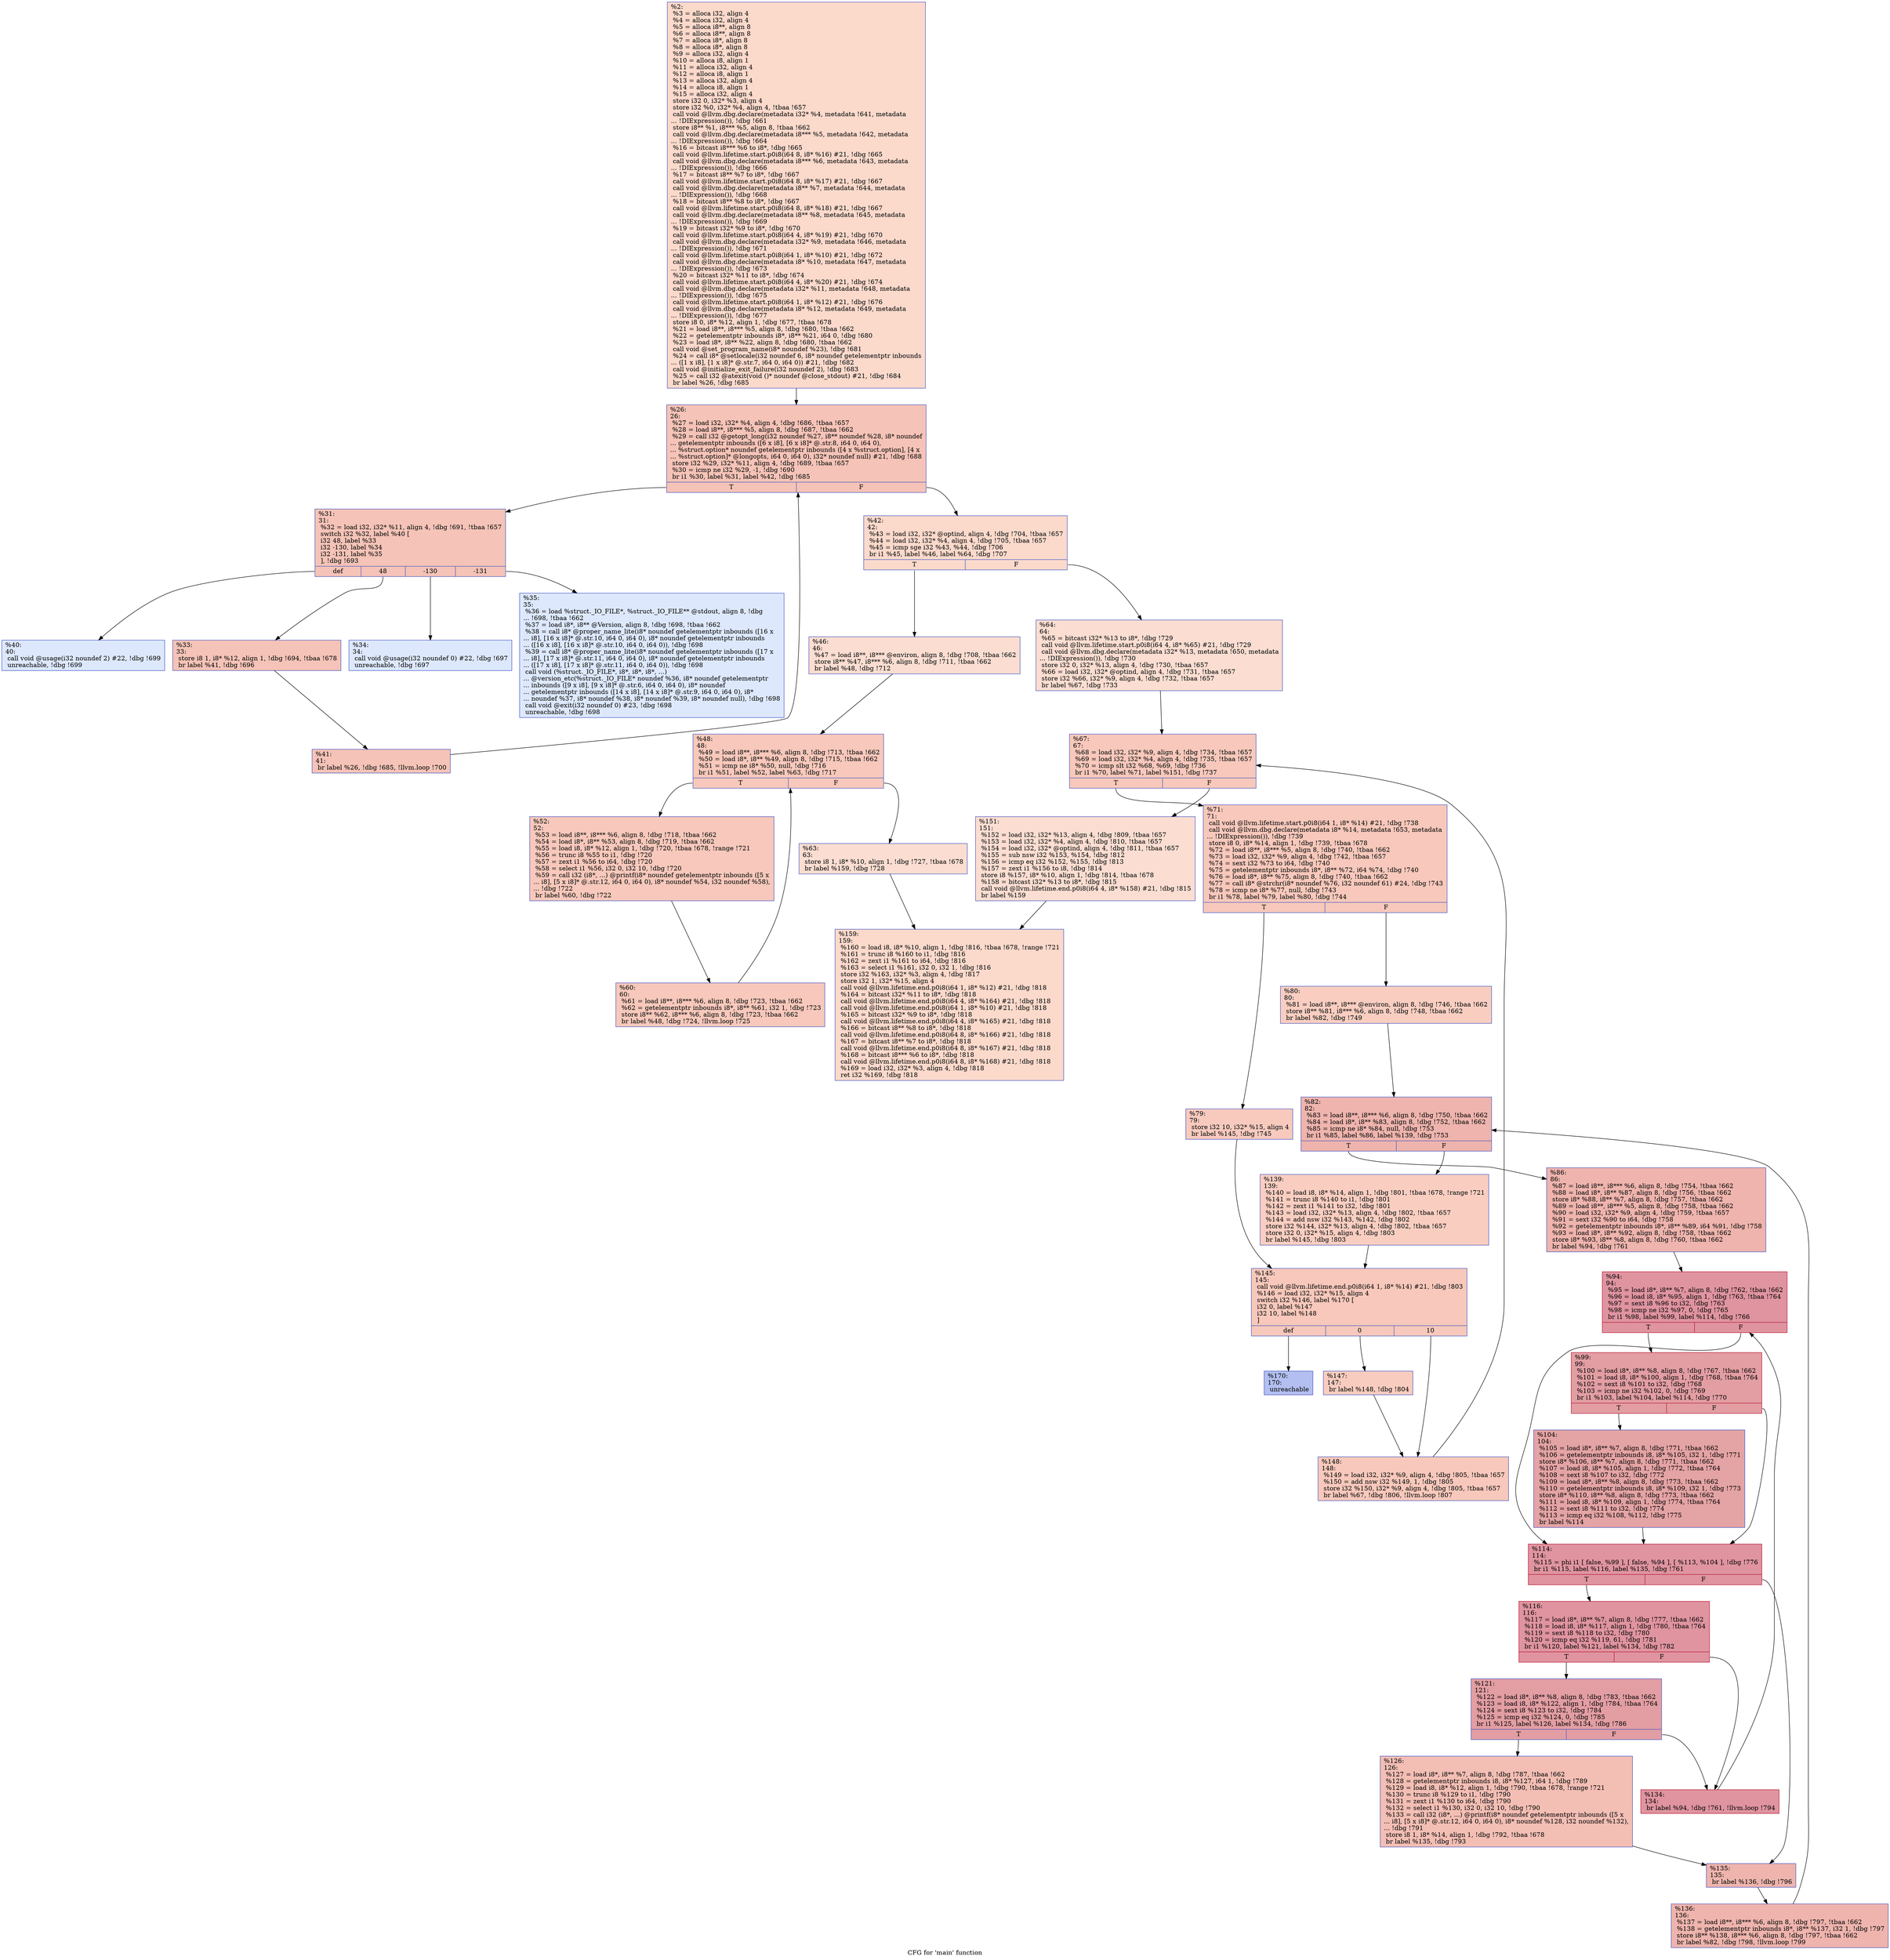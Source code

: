 digraph "CFG for 'main' function" {
	label="CFG for 'main' function";

	Node0x134bb60 [shape=record,color="#3d50c3ff", style=filled, fillcolor="#f7a88970",label="{%2:\l  %3 = alloca i32, align 4\l  %4 = alloca i32, align 4\l  %5 = alloca i8**, align 8\l  %6 = alloca i8**, align 8\l  %7 = alloca i8*, align 8\l  %8 = alloca i8*, align 8\l  %9 = alloca i32, align 4\l  %10 = alloca i8, align 1\l  %11 = alloca i32, align 4\l  %12 = alloca i8, align 1\l  %13 = alloca i32, align 4\l  %14 = alloca i8, align 1\l  %15 = alloca i32, align 4\l  store i32 0, i32* %3, align 4\l  store i32 %0, i32* %4, align 4, !tbaa !657\l  call void @llvm.dbg.declare(metadata i32* %4, metadata !641, metadata\l... !DIExpression()), !dbg !661\l  store i8** %1, i8*** %5, align 8, !tbaa !662\l  call void @llvm.dbg.declare(metadata i8*** %5, metadata !642, metadata\l... !DIExpression()), !dbg !664\l  %16 = bitcast i8*** %6 to i8*, !dbg !665\l  call void @llvm.lifetime.start.p0i8(i64 8, i8* %16) #21, !dbg !665\l  call void @llvm.dbg.declare(metadata i8*** %6, metadata !643, metadata\l... !DIExpression()), !dbg !666\l  %17 = bitcast i8** %7 to i8*, !dbg !667\l  call void @llvm.lifetime.start.p0i8(i64 8, i8* %17) #21, !dbg !667\l  call void @llvm.dbg.declare(metadata i8** %7, metadata !644, metadata\l... !DIExpression()), !dbg !668\l  %18 = bitcast i8** %8 to i8*, !dbg !667\l  call void @llvm.lifetime.start.p0i8(i64 8, i8* %18) #21, !dbg !667\l  call void @llvm.dbg.declare(metadata i8** %8, metadata !645, metadata\l... !DIExpression()), !dbg !669\l  %19 = bitcast i32* %9 to i8*, !dbg !670\l  call void @llvm.lifetime.start.p0i8(i64 4, i8* %19) #21, !dbg !670\l  call void @llvm.dbg.declare(metadata i32* %9, metadata !646, metadata\l... !DIExpression()), !dbg !671\l  call void @llvm.lifetime.start.p0i8(i64 1, i8* %10) #21, !dbg !672\l  call void @llvm.dbg.declare(metadata i8* %10, metadata !647, metadata\l... !DIExpression()), !dbg !673\l  %20 = bitcast i32* %11 to i8*, !dbg !674\l  call void @llvm.lifetime.start.p0i8(i64 4, i8* %20) #21, !dbg !674\l  call void @llvm.dbg.declare(metadata i32* %11, metadata !648, metadata\l... !DIExpression()), !dbg !675\l  call void @llvm.lifetime.start.p0i8(i64 1, i8* %12) #21, !dbg !676\l  call void @llvm.dbg.declare(metadata i8* %12, metadata !649, metadata\l... !DIExpression()), !dbg !677\l  store i8 0, i8* %12, align 1, !dbg !677, !tbaa !678\l  %21 = load i8**, i8*** %5, align 8, !dbg !680, !tbaa !662\l  %22 = getelementptr inbounds i8*, i8** %21, i64 0, !dbg !680\l  %23 = load i8*, i8** %22, align 8, !dbg !680, !tbaa !662\l  call void @set_program_name(i8* noundef %23), !dbg !681\l  %24 = call i8* @setlocale(i32 noundef 6, i8* noundef getelementptr inbounds\l... ([1 x i8], [1 x i8]* @.str.7, i64 0, i64 0)) #21, !dbg !682\l  call void @initialize_exit_failure(i32 noundef 2), !dbg !683\l  %25 = call i32 @atexit(void ()* noundef @close_stdout) #21, !dbg !684\l  br label %26, !dbg !685\l}"];
	Node0x134bb60 -> Node0x138cf30;
	Node0x138cf30 [shape=record,color="#3d50c3ff", style=filled, fillcolor="#e8765c70",label="{%26:\l26:                                               \l  %27 = load i32, i32* %4, align 4, !dbg !686, !tbaa !657\l  %28 = load i8**, i8*** %5, align 8, !dbg !687, !tbaa !662\l  %29 = call i32 @getopt_long(i32 noundef %27, i8** noundef %28, i8* noundef\l... getelementptr inbounds ([6 x i8], [6 x i8]* @.str.8, i64 0, i64 0),\l... %struct.option* noundef getelementptr inbounds ([4 x %struct.option], [4 x\l... %struct.option]* @longopts, i64 0, i64 0), i32* noundef null) #21, !dbg !688\l  store i32 %29, i32* %11, align 4, !dbg !689, !tbaa !657\l  %30 = icmp ne i32 %29, -1, !dbg !690\l  br i1 %30, label %31, label %42, !dbg !685\l|{<s0>T|<s1>F}}"];
	Node0x138cf30:s0 -> Node0x138cf80;
	Node0x138cf30:s1 -> Node0x138d160;
	Node0x138cf80 [shape=record,color="#3d50c3ff", style=filled, fillcolor="#e8765c70",label="{%31:\l31:                                               \l  %32 = load i32, i32* %11, align 4, !dbg !691, !tbaa !657\l  switch i32 %32, label %40 [\l    i32 48, label %33\l    i32 -130, label %34\l    i32 -131, label %35\l  ], !dbg !693\l|{<s0>def|<s1>48|<s2>-130|<s3>-131}}"];
	Node0x138cf80:s0 -> Node0x138d0c0;
	Node0x138cf80:s1 -> Node0x138cfd0;
	Node0x138cf80:s2 -> Node0x138d020;
	Node0x138cf80:s3 -> Node0x138d070;
	Node0x138cfd0 [shape=record,color="#3d50c3ff", style=filled, fillcolor="#e8765c70",label="{%33:\l33:                                               \l  store i8 1, i8* %12, align 1, !dbg !694, !tbaa !678\l  br label %41, !dbg !696\l}"];
	Node0x138cfd0 -> Node0x138d110;
	Node0x138d020 [shape=record,color="#3d50c3ff", style=filled, fillcolor="#b2ccfb70",label="{%34:\l34:                                               \l  call void @usage(i32 noundef 0) #22, !dbg !697\l  unreachable, !dbg !697\l}"];
	Node0x138d070 [shape=record,color="#3d50c3ff", style=filled, fillcolor="#b2ccfb70",label="{%35:\l35:                                               \l  %36 = load %struct._IO_FILE*, %struct._IO_FILE** @stdout, align 8, !dbg\l... !698, !tbaa !662\l  %37 = load i8*, i8** @Version, align 8, !dbg !698, !tbaa !662\l  %38 = call i8* @proper_name_lite(i8* noundef getelementptr inbounds ([16 x\l... i8], [16 x i8]* @.str.10, i64 0, i64 0), i8* noundef getelementptr inbounds\l... ([16 x i8], [16 x i8]* @.str.10, i64 0, i64 0)), !dbg !698\l  %39 = call i8* @proper_name_lite(i8* noundef getelementptr inbounds ([17 x\l... i8], [17 x i8]* @.str.11, i64 0, i64 0), i8* noundef getelementptr inbounds\l... ([17 x i8], [17 x i8]* @.str.11, i64 0, i64 0)), !dbg !698\l  call void (%struct._IO_FILE*, i8*, i8*, i8*, ...)\l... @version_etc(%struct._IO_FILE* noundef %36, i8* noundef getelementptr\l... inbounds ([9 x i8], [9 x i8]* @.str.6, i64 0, i64 0), i8* noundef\l... getelementptr inbounds ([14 x i8], [14 x i8]* @.str.9, i64 0, i64 0), i8*\l... noundef %37, i8* noundef %38, i8* noundef %39, i8* noundef null), !dbg !698\l  call void @exit(i32 noundef 0) #23, !dbg !698\l  unreachable, !dbg !698\l}"];
	Node0x138d0c0 [shape=record,color="#3d50c3ff", style=filled, fillcolor="#b2ccfb70",label="{%40:\l40:                                               \l  call void @usage(i32 noundef 2) #22, !dbg !699\l  unreachable, !dbg !699\l}"];
	Node0x138d110 [shape=record,color="#3d50c3ff", style=filled, fillcolor="#e8765c70",label="{%41:\l41:                                               \l  br label %26, !dbg !685, !llvm.loop !700\l}"];
	Node0x138d110 -> Node0x138cf30;
	Node0x138d160 [shape=record,color="#3d50c3ff", style=filled, fillcolor="#f7a88970",label="{%42:\l42:                                               \l  %43 = load i32, i32* @optind, align 4, !dbg !704, !tbaa !657\l  %44 = load i32, i32* %4, align 4, !dbg !705, !tbaa !657\l  %45 = icmp sge i32 %43, %44, !dbg !706\l  br i1 %45, label %46, label %64, !dbg !707\l|{<s0>T|<s1>F}}"];
	Node0x138d160:s0 -> Node0x138d1b0;
	Node0x138d160:s1 -> Node0x138d340;
	Node0x138d1b0 [shape=record,color="#3d50c3ff", style=filled, fillcolor="#f7b39670",label="{%46:\l46:                                               \l  %47 = load i8**, i8*** @environ, align 8, !dbg !708, !tbaa !662\l  store i8** %47, i8*** %6, align 8, !dbg !711, !tbaa !662\l  br label %48, !dbg !712\l}"];
	Node0x138d1b0 -> Node0x138d200;
	Node0x138d200 [shape=record,color="#3d50c3ff", style=filled, fillcolor="#ed836670",label="{%48:\l48:                                               \l  %49 = load i8**, i8*** %6, align 8, !dbg !713, !tbaa !662\l  %50 = load i8*, i8** %49, align 8, !dbg !715, !tbaa !662\l  %51 = icmp ne i8* %50, null, !dbg !716\l  br i1 %51, label %52, label %63, !dbg !717\l|{<s0>T|<s1>F}}"];
	Node0x138d200:s0 -> Node0x138d250;
	Node0x138d200:s1 -> Node0x138d2f0;
	Node0x138d250 [shape=record,color="#3d50c3ff", style=filled, fillcolor="#ed836670",label="{%52:\l52:                                               \l  %53 = load i8**, i8*** %6, align 8, !dbg !718, !tbaa !662\l  %54 = load i8*, i8** %53, align 8, !dbg !719, !tbaa !662\l  %55 = load i8, i8* %12, align 1, !dbg !720, !tbaa !678, !range !721\l  %56 = trunc i8 %55 to i1, !dbg !720\l  %57 = zext i1 %56 to i64, !dbg !720\l  %58 = select i1 %56, i32 0, i32 10, !dbg !720\l  %59 = call i32 (i8*, ...) @printf(i8* noundef getelementptr inbounds ([5 x\l... i8], [5 x i8]* @.str.12, i64 0, i64 0), i8* noundef %54, i32 noundef %58),\l... !dbg !722\l  br label %60, !dbg !722\l}"];
	Node0x138d250 -> Node0x138d2a0;
	Node0x138d2a0 [shape=record,color="#3d50c3ff", style=filled, fillcolor="#ed836670",label="{%60:\l60:                                               \l  %61 = load i8**, i8*** %6, align 8, !dbg !723, !tbaa !662\l  %62 = getelementptr inbounds i8*, i8** %61, i32 1, !dbg !723\l  store i8** %62, i8*** %6, align 8, !dbg !723, !tbaa !662\l  br label %48, !dbg !724, !llvm.loop !725\l}"];
	Node0x138d2a0 -> Node0x138d200;
	Node0x138d2f0 [shape=record,color="#3d50c3ff", style=filled, fillcolor="#f7b39670",label="{%63:\l63:                                               \l  store i8 1, i8* %10, align 1, !dbg !727, !tbaa !678\l  br label %159, !dbg !728\l}"];
	Node0x138d2f0 -> Node0x134d1f0;
	Node0x138d340 [shape=record,color="#3d50c3ff", style=filled, fillcolor="#f7b39670",label="{%64:\l64:                                               \l  %65 = bitcast i32* %13 to i8*, !dbg !729\l  call void @llvm.lifetime.start.p0i8(i64 4, i8* %65) #21, !dbg !729\l  call void @llvm.dbg.declare(metadata i32* %13, metadata !650, metadata\l... !DIExpression()), !dbg !730\l  store i32 0, i32* %13, align 4, !dbg !730, !tbaa !657\l  %66 = load i32, i32* @optind, align 4, !dbg !731, !tbaa !657\l  store i32 %66, i32* %9, align 4, !dbg !732, !tbaa !657\l  br label %67, !dbg !733\l}"];
	Node0x138d340 -> Node0x138d390;
	Node0x138d390 [shape=record,color="#3d50c3ff", style=filled, fillcolor="#ed836670",label="{%67:\l67:                                               \l  %68 = load i32, i32* %9, align 4, !dbg !734, !tbaa !657\l  %69 = load i32, i32* %4, align 4, !dbg !735, !tbaa !657\l  %70 = icmp slt i32 %68, %69, !dbg !736\l  br i1 %70, label %71, label %151, !dbg !737\l|{<s0>T|<s1>F}}"];
	Node0x138d390:s0 -> Node0x138d3e0;
	Node0x138d390:s1 -> Node0x134d1a0;
	Node0x138d3e0 [shape=record,color="#3d50c3ff", style=filled, fillcolor="#ed836670",label="{%71:\l71:                                               \l  call void @llvm.lifetime.start.p0i8(i64 1, i8* %14) #21, !dbg !738\l  call void @llvm.dbg.declare(metadata i8* %14, metadata !653, metadata\l... !DIExpression()), !dbg !739\l  store i8 0, i8* %14, align 1, !dbg !739, !tbaa !678\l  %72 = load i8**, i8*** %5, align 8, !dbg !740, !tbaa !662\l  %73 = load i32, i32* %9, align 4, !dbg !742, !tbaa !657\l  %74 = sext i32 %73 to i64, !dbg !740\l  %75 = getelementptr inbounds i8*, i8** %72, i64 %74, !dbg !740\l  %76 = load i8*, i8** %75, align 8, !dbg !740, !tbaa !662\l  %77 = call i8* @strchr(i8* noundef %76, i32 noundef 61) #24, !dbg !743\l  %78 = icmp ne i8* %77, null, !dbg !743\l  br i1 %78, label %79, label %80, !dbg !744\l|{<s0>T|<s1>F}}"];
	Node0x138d3e0:s0 -> Node0x138d430;
	Node0x138d3e0:s1 -> Node0x138d480;
	Node0x138d430 [shape=record,color="#3d50c3ff", style=filled, fillcolor="#ef886b70",label="{%79:\l79:                                               \l  store i32 10, i32* %15, align 4\l  br label %145, !dbg !745\l}"];
	Node0x138d430 -> Node0x134d0b0;
	Node0x138d480 [shape=record,color="#3d50c3ff", style=filled, fillcolor="#f2907270",label="{%80:\l80:                                               \l  %81 = load i8**, i8*** @environ, align 8, !dbg !746, !tbaa !662\l  store i8** %81, i8*** %6, align 8, !dbg !748, !tbaa !662\l  br label %82, !dbg !749\l}"];
	Node0x138d480 -> Node0x138d4d0;
	Node0x138d4d0 [shape=record,color="#3d50c3ff", style=filled, fillcolor="#d8564670",label="{%82:\l82:                                               \l  %83 = load i8**, i8*** %6, align 8, !dbg !750, !tbaa !662\l  %84 = load i8*, i8** %83, align 8, !dbg !752, !tbaa !662\l  %85 = icmp ne i8* %84, null, !dbg !753\l  br i1 %85, label %86, label %139, !dbg !753\l|{<s0>T|<s1>F}}"];
	Node0x138d4d0:s0 -> Node0x138d520;
	Node0x138d4d0:s1 -> Node0x134d060;
	Node0x138d520 [shape=record,color="#3d50c3ff", style=filled, fillcolor="#d8564670",label="{%86:\l86:                                               \l  %87 = load i8**, i8*** %6, align 8, !dbg !754, !tbaa !662\l  %88 = load i8*, i8** %87, align 8, !dbg !756, !tbaa !662\l  store i8* %88, i8** %7, align 8, !dbg !757, !tbaa !662\l  %89 = load i8**, i8*** %5, align 8, !dbg !758, !tbaa !662\l  %90 = load i32, i32* %9, align 4, !dbg !759, !tbaa !657\l  %91 = sext i32 %90 to i64, !dbg !758\l  %92 = getelementptr inbounds i8*, i8** %89, i64 %91, !dbg !758\l  %93 = load i8*, i8** %92, align 8, !dbg !758, !tbaa !662\l  store i8* %93, i8** %8, align 8, !dbg !760, !tbaa !662\l  br label %94, !dbg !761\l}"];
	Node0x138d520 -> Node0x138d570;
	Node0x138d570 [shape=record,color="#b70d28ff", style=filled, fillcolor="#b70d2870",label="{%94:\l94:                                               \l  %95 = load i8*, i8** %7, align 8, !dbg !762, !tbaa !662\l  %96 = load i8, i8* %95, align 1, !dbg !763, !tbaa !764\l  %97 = sext i8 %96 to i32, !dbg !763\l  %98 = icmp ne i32 %97, 0, !dbg !765\l  br i1 %98, label %99, label %114, !dbg !766\l|{<s0>T|<s1>F}}"];
	Node0x138d570:s0 -> Node0x138d5c0;
	Node0x138d570:s1 -> Node0x138d660;
	Node0x138d5c0 [shape=record,color="#b70d28ff", style=filled, fillcolor="#be242e70",label="{%99:\l99:                                               \l  %100 = load i8*, i8** %8, align 8, !dbg !767, !tbaa !662\l  %101 = load i8, i8* %100, align 1, !dbg !768, !tbaa !764\l  %102 = sext i8 %101 to i32, !dbg !768\l  %103 = icmp ne i32 %102, 0, !dbg !769\l  br i1 %103, label %104, label %114, !dbg !770\l|{<s0>T|<s1>F}}"];
	Node0x138d5c0:s0 -> Node0x138d610;
	Node0x138d5c0:s1 -> Node0x138d660;
	Node0x138d610 [shape=record,color="#3d50c3ff", style=filled, fillcolor="#c32e3170",label="{%104:\l104:                                              \l  %105 = load i8*, i8** %7, align 8, !dbg !771, !tbaa !662\l  %106 = getelementptr inbounds i8, i8* %105, i32 1, !dbg !771\l  store i8* %106, i8** %7, align 8, !dbg !771, !tbaa !662\l  %107 = load i8, i8* %105, align 1, !dbg !772, !tbaa !764\l  %108 = sext i8 %107 to i32, !dbg !772\l  %109 = load i8*, i8** %8, align 8, !dbg !773, !tbaa !662\l  %110 = getelementptr inbounds i8, i8* %109, i32 1, !dbg !773\l  store i8* %110, i8** %8, align 8, !dbg !773, !tbaa !662\l  %111 = load i8, i8* %109, align 1, !dbg !774, !tbaa !764\l  %112 = sext i8 %111 to i32, !dbg !774\l  %113 = icmp eq i32 %108, %112, !dbg !775\l  br label %114\l}"];
	Node0x138d610 -> Node0x138d660;
	Node0x138d660 [shape=record,color="#b70d28ff", style=filled, fillcolor="#b70d2870",label="{%114:\l114:                                              \l  %115 = phi i1 [ false, %99 ], [ false, %94 ], [ %113, %104 ], !dbg !776\l  br i1 %115, label %116, label %135, !dbg !761\l|{<s0>T|<s1>F}}"];
	Node0x138d660:s0 -> Node0x138d6b0;
	Node0x138d660:s1 -> Node0x134cfc0;
	Node0x138d6b0 [shape=record,color="#b70d28ff", style=filled, fillcolor="#b70d2870",label="{%116:\l116:                                              \l  %117 = load i8*, i8** %7, align 8, !dbg !777, !tbaa !662\l  %118 = load i8, i8* %117, align 1, !dbg !780, !tbaa !764\l  %119 = sext i8 %118 to i32, !dbg !780\l  %120 = icmp eq i32 %119, 61, !dbg !781\l  br i1 %120, label %121, label %134, !dbg !782\l|{<s0>T|<s1>F}}"];
	Node0x138d6b0:s0 -> Node0x138d700;
	Node0x138d6b0:s1 -> Node0x138d7a0;
	Node0x138d700 [shape=record,color="#3d50c3ff", style=filled, fillcolor="#be242e70",label="{%121:\l121:                                              \l  %122 = load i8*, i8** %8, align 8, !dbg !783, !tbaa !662\l  %123 = load i8, i8* %122, align 1, !dbg !784, !tbaa !764\l  %124 = sext i8 %123 to i32, !dbg !784\l  %125 = icmp eq i32 %124, 0, !dbg !785\l  br i1 %125, label %126, label %134, !dbg !786\l|{<s0>T|<s1>F}}"];
	Node0x138d700:s0 -> Node0x138d750;
	Node0x138d700:s1 -> Node0x138d7a0;
	Node0x138d750 [shape=record,color="#3d50c3ff", style=filled, fillcolor="#e36c5570",label="{%126:\l126:                                              \l  %127 = load i8*, i8** %7, align 8, !dbg !787, !tbaa !662\l  %128 = getelementptr inbounds i8, i8* %127, i64 1, !dbg !789\l  %129 = load i8, i8* %12, align 1, !dbg !790, !tbaa !678, !range !721\l  %130 = trunc i8 %129 to i1, !dbg !790\l  %131 = zext i1 %130 to i64, !dbg !790\l  %132 = select i1 %130, i32 0, i32 10, !dbg !790\l  %133 = call i32 (i8*, ...) @printf(i8* noundef getelementptr inbounds ([5 x\l... i8], [5 x i8]* @.str.12, i64 0, i64 0), i8* noundef %128, i32 noundef %132),\l... !dbg !791\l  store i8 1, i8* %14, align 1, !dbg !792, !tbaa !678\l  br label %135, !dbg !793\l}"];
	Node0x138d750 -> Node0x134cfc0;
	Node0x138d7a0 [shape=record,color="#b70d28ff", style=filled, fillcolor="#b70d2870",label="{%134:\l134:                                              \l  br label %94, !dbg !761, !llvm.loop !794\l}"];
	Node0x138d7a0 -> Node0x138d570;
	Node0x134cfc0 [shape=record,color="#3d50c3ff", style=filled, fillcolor="#d8564670",label="{%135:\l135:                                              \l  br label %136, !dbg !796\l}"];
	Node0x134cfc0 -> Node0x134d010;
	Node0x134d010 [shape=record,color="#3d50c3ff", style=filled, fillcolor="#d8564670",label="{%136:\l136:                                              \l  %137 = load i8**, i8*** %6, align 8, !dbg !797, !tbaa !662\l  %138 = getelementptr inbounds i8*, i8** %137, i32 1, !dbg !797\l  store i8** %138, i8*** %6, align 8, !dbg !797, !tbaa !662\l  br label %82, !dbg !798, !llvm.loop !799\l}"];
	Node0x134d010 -> Node0x138d4d0;
	Node0x134d060 [shape=record,color="#3d50c3ff", style=filled, fillcolor="#f2907270",label="{%139:\l139:                                              \l  %140 = load i8, i8* %14, align 1, !dbg !801, !tbaa !678, !range !721\l  %141 = trunc i8 %140 to i1, !dbg !801\l  %142 = zext i1 %141 to i32, !dbg !801\l  %143 = load i32, i32* %13, align 4, !dbg !802, !tbaa !657\l  %144 = add nsw i32 %143, %142, !dbg !802\l  store i32 %144, i32* %13, align 4, !dbg !802, !tbaa !657\l  store i32 0, i32* %15, align 4, !dbg !803\l  br label %145, !dbg !803\l}"];
	Node0x134d060 -> Node0x134d0b0;
	Node0x134d0b0 [shape=record,color="#3d50c3ff", style=filled, fillcolor="#ed836670",label="{%145:\l145:                                              \l  call void @llvm.lifetime.end.p0i8(i64 1, i8* %14) #21, !dbg !803\l  %146 = load i32, i32* %15, align 4\l  switch i32 %146, label %170 [\l    i32 0, label %147\l    i32 10, label %148\l  ]\l|{<s0>def|<s1>0|<s2>10}}"];
	Node0x134d0b0:s0 -> Node0x134d240;
	Node0x134d0b0:s1 -> Node0x134d100;
	Node0x134d0b0:s2 -> Node0x134d150;
	Node0x134d100 [shape=record,color="#3d50c3ff", style=filled, fillcolor="#f08b6e70",label="{%147:\l147:                                              \l  br label %148, !dbg !804\l}"];
	Node0x134d100 -> Node0x134d150;
	Node0x134d150 [shape=record,color="#3d50c3ff", style=filled, fillcolor="#ed836670",label="{%148:\l148:                                              \l  %149 = load i32, i32* %9, align 4, !dbg !805, !tbaa !657\l  %150 = add nsw i32 %149, 1, !dbg !805\l  store i32 %150, i32* %9, align 4, !dbg !805, !tbaa !657\l  br label %67, !dbg !806, !llvm.loop !807\l}"];
	Node0x134d150 -> Node0x138d390;
	Node0x134d1a0 [shape=record,color="#3d50c3ff", style=filled, fillcolor="#f7b39670",label="{%151:\l151:                                              \l  %152 = load i32, i32* %13, align 4, !dbg !809, !tbaa !657\l  %153 = load i32, i32* %4, align 4, !dbg !810, !tbaa !657\l  %154 = load i32, i32* @optind, align 4, !dbg !811, !tbaa !657\l  %155 = sub nsw i32 %153, %154, !dbg !812\l  %156 = icmp eq i32 %152, %155, !dbg !813\l  %157 = zext i1 %156 to i8, !dbg !814\l  store i8 %157, i8* %10, align 1, !dbg !814, !tbaa !678\l  %158 = bitcast i32* %13 to i8*, !dbg !815\l  call void @llvm.lifetime.end.p0i8(i64 4, i8* %158) #21, !dbg !815\l  br label %159\l}"];
	Node0x134d1a0 -> Node0x134d1f0;
	Node0x134d1f0 [shape=record,color="#3d50c3ff", style=filled, fillcolor="#f7a88970",label="{%159:\l159:                                              \l  %160 = load i8, i8* %10, align 1, !dbg !816, !tbaa !678, !range !721\l  %161 = trunc i8 %160 to i1, !dbg !816\l  %162 = zext i1 %161 to i64, !dbg !816\l  %163 = select i1 %161, i32 0, i32 1, !dbg !816\l  store i32 %163, i32* %3, align 4, !dbg !817\l  store i32 1, i32* %15, align 4\l  call void @llvm.lifetime.end.p0i8(i64 1, i8* %12) #21, !dbg !818\l  %164 = bitcast i32* %11 to i8*, !dbg !818\l  call void @llvm.lifetime.end.p0i8(i64 4, i8* %164) #21, !dbg !818\l  call void @llvm.lifetime.end.p0i8(i64 1, i8* %10) #21, !dbg !818\l  %165 = bitcast i32* %9 to i8*, !dbg !818\l  call void @llvm.lifetime.end.p0i8(i64 4, i8* %165) #21, !dbg !818\l  %166 = bitcast i8** %8 to i8*, !dbg !818\l  call void @llvm.lifetime.end.p0i8(i64 8, i8* %166) #21, !dbg !818\l  %167 = bitcast i8** %7 to i8*, !dbg !818\l  call void @llvm.lifetime.end.p0i8(i64 8, i8* %167) #21, !dbg !818\l  %168 = bitcast i8*** %6 to i8*, !dbg !818\l  call void @llvm.lifetime.end.p0i8(i64 8, i8* %168) #21, !dbg !818\l  %169 = load i32, i32* %3, align 4, !dbg !818\l  ret i32 %169, !dbg !818\l}"];
	Node0x134d240 [shape=record,color="#3d50c3ff", style=filled, fillcolor="#536edd70",label="{%170:\l170:                                              \l  unreachable\l}"];
}
